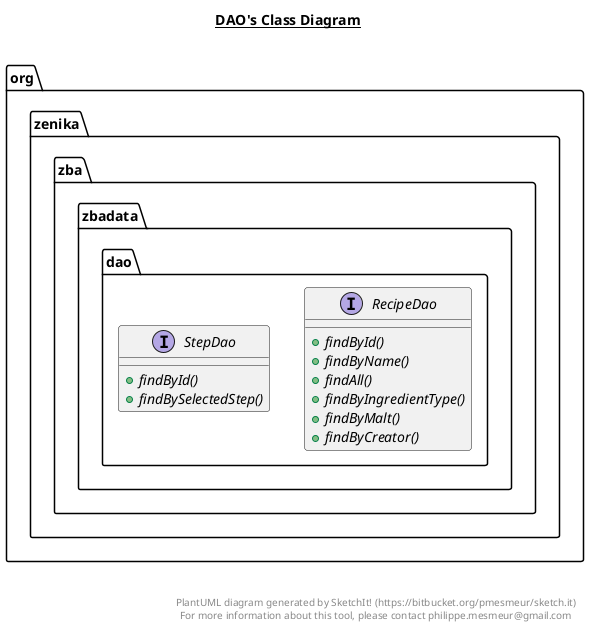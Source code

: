 @startuml

title __DAO's Class Diagram__\n

  package org.zenika.zba.zbadata {
    package org.zenika.zba.zbadata.dao {
      interface RecipeDao {
          {abstract} + findById()
          {abstract} + findByName()
          {abstract} + findAll()
          {abstract} + findByIngredientType()
          {abstract} + findByMalt()
          {abstract} + findByCreator()
      }
    }
  }
  

  package org.zenika.zba.zbadata {
    package org.zenika.zba.zbadata.dao {
      interface StepDao {
          {abstract} + findById()
          {abstract} + findBySelectedStep()
      }
    }
  }
  



right footer


PlantUML diagram generated by SketchIt! (https://bitbucket.org/pmesmeur/sketch.it)
For more information about this tool, please contact philippe.mesmeur@gmail.com
endfooter

@enduml
